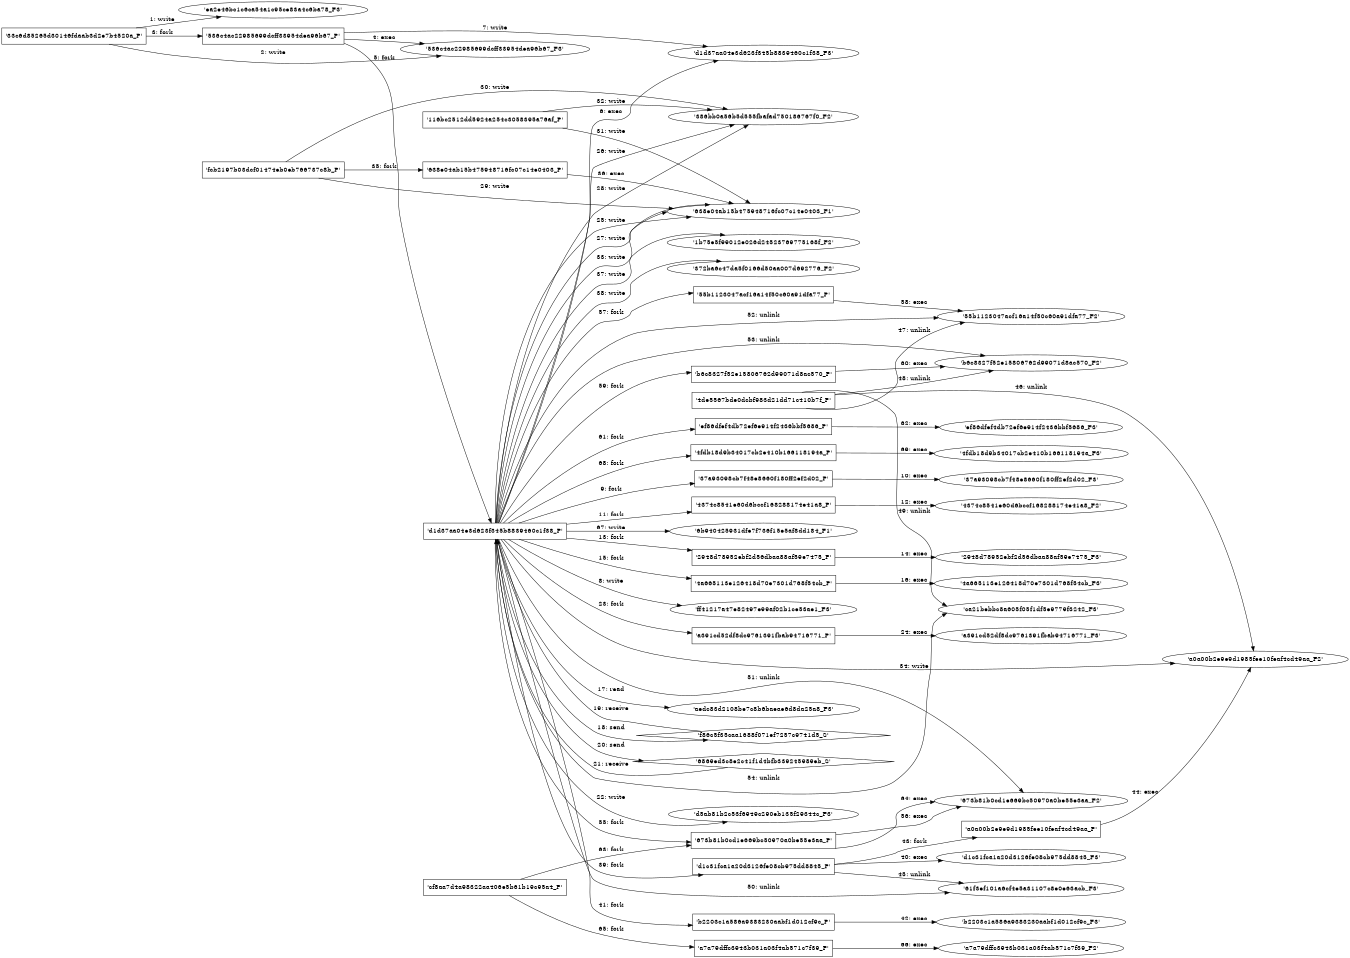 digraph "D:\Learning\Paper\apt\基于CTI的攻击预警\Dataset\攻击图\ASGfromALLCTI\Player 3 Has Entered the Game Say Hello to 'WannaCry'.dot" {
rankdir="LR"
size="9"
fixedsize="false"
splines="true"
nodesep=0.3
ranksep=0
fontsize=10
overlap="scalexy"
engine= "neato"
	"'ea2e46bc1c6ca54a1c95ce83a4c6ba78_F3'" [node_type=file shape=ellipse]
	"'33c6d85265d30146fdaab3d2e7b4520a_P'" [node_type=Process shape=box]
	"'33c6d85265d30146fdaab3d2e7b4520a_P'" -> "'ea2e46bc1c6ca54a1c95ce83a4c6ba78_F3'" [label="1: write"]
	"'536c4ac22985699dcff33954dea96b67_F3'" [node_type=file shape=ellipse]
	"'33c6d85265d30146fdaab3d2e7b4520a_P'" [node_type=Process shape=box]
	"'33c6d85265d30146fdaab3d2e7b4520a_P'" -> "'536c4ac22985699dcff33954dea96b67_F3'" [label="2: write"]
	"'33c6d85265d30146fdaab3d2e7b4520a_P'" [node_type=Process shape=box]
	"'536c4ac22985699dcff33954dea96b67_P'" [node_type=Process shape=box]
	"'33c6d85265d30146fdaab3d2e7b4520a_P'" -> "'536c4ac22985699dcff33954dea96b67_P'" [label="3: fork"]
	"'536c4ac22985699dcff33954dea96b67_P'" [node_type=Process shape=box]
	"'536c4ac22985699dcff33954dea96b67_F3'" [node_type=File shape=ellipse]
	"'536c4ac22985699dcff33954dea96b67_P'" -> "'536c4ac22985699dcff33954dea96b67_F3'" [label="4: exec"]
	"'536c4ac22985699dcff33954dea96b67_P'" [node_type=Process shape=box]
	"'d1d37aa04e3d623f345b8839460c1f38_P'" [node_type=Process shape=box]
	"'536c4ac22985699dcff33954dea96b67_P'" -> "'d1d37aa04e3d623f345b8839460c1f38_P'" [label="5: fork"]
	"'d1d37aa04e3d623f345b8839460c1f38_P'" [node_type=Process shape=box]
	"'d1d37aa04e3d623f345b8839460c1f38_F3'" [node_type=File shape=ellipse]
	"'d1d37aa04e3d623f345b8839460c1f38_P'" -> "'d1d37aa04e3d623f345b8839460c1f38_F3'" [label="6: exec"]
	"'d1d37aa04e3d623f345b8839460c1f38_F3'" [node_type=file shape=ellipse]
	"'536c4ac22985699dcff33954dea96b67_P'" [node_type=Process shape=box]
	"'536c4ac22985699dcff33954dea96b67_P'" -> "'d1d37aa04e3d623f345b8839460c1f38_F3'" [label="7: write"]
	"'ff41217a47e82497e99af02b1ce53ae1_F3'" [node_type=file shape=ellipse]
	"'d1d37aa04e3d623f345b8839460c1f38_P'" [node_type=Process shape=box]
	"'d1d37aa04e3d623f345b8839460c1f38_P'" -> "'ff41217a47e82497e99af02b1ce53ae1_F3'" [label="8: write"]
	"'d1d37aa04e3d623f345b8839460c1f38_P'" [node_type=Process shape=box]
	"'37a93098cb7f48e8660f180ff2ef2d02_P'" [node_type=Process shape=box]
	"'d1d37aa04e3d623f345b8839460c1f38_P'" -> "'37a93098cb7f48e8660f180ff2ef2d02_P'" [label="9: fork"]
	"'37a93098cb7f48e8660f180ff2ef2d02_P'" [node_type=Process shape=box]
	"'37a93098cb7f48e8660f180ff2ef2d02_F3'" [node_type=File shape=ellipse]
	"'37a93098cb7f48e8660f180ff2ef2d02_P'" -> "'37a93098cb7f48e8660f180ff2ef2d02_F3'" [label="10: exec"]
	"'d1d37aa04e3d623f345b8839460c1f38_P'" [node_type=Process shape=box]
	"'4374c8541e60d6bccf168288174e41a8_P'" [node_type=Process shape=box]
	"'d1d37aa04e3d623f345b8839460c1f38_P'" -> "'4374c8541e60d6bccf168288174e41a8_P'" [label="11: fork"]
	"'4374c8541e60d6bccf168288174e41a8_P'" [node_type=Process shape=box]
	"'4374c8541e60d6bccf168288174e41a8_F2'" [node_type=File shape=ellipse]
	"'4374c8541e60d6bccf168288174e41a8_P'" -> "'4374c8541e60d6bccf168288174e41a8_F2'" [label="12: exec"]
	"'d1d37aa04e3d623f345b8839460c1f38_P'" [node_type=Process shape=box]
	"'2948d78952ebf2d56dbaa88af59e7475_P'" [node_type=Process shape=box]
	"'d1d37aa04e3d623f345b8839460c1f38_P'" -> "'2948d78952ebf2d56dbaa88af59e7475_P'" [label="13: fork"]
	"'2948d78952ebf2d56dbaa88af59e7475_P'" [node_type=Process shape=box]
	"'2948d78952ebf2d56dbaa88af59e7475_F3'" [node_type=File shape=ellipse]
	"'2948d78952ebf2d56dbaa88af59e7475_P'" -> "'2948d78952ebf2d56dbaa88af59e7475_F3'" [label="14: exec"]
	"'d1d37aa04e3d623f345b8839460c1f38_P'" [node_type=Process shape=box]
	"'4a665113e126418d70e7301d768f54cb_P'" [node_type=Process shape=box]
	"'d1d37aa04e3d623f345b8839460c1f38_P'" -> "'4a665113e126418d70e7301d768f54cb_P'" [label="15: fork"]
	"'4a665113e126418d70e7301d768f54cb_P'" [node_type=Process shape=box]
	"'4a665113e126418d70e7301d768f54cb_F3'" [node_type=File shape=ellipse]
	"'4a665113e126418d70e7301d768f54cb_P'" -> "'4a665113e126418d70e7301d768f54cb_F3'" [label="16: exec"]
	"'aedc83d2108be7c8b6baeae6d8da25a8_F3'" [node_type=file shape=ellipse]
	"'d1d37aa04e3d623f345b8839460c1f38_P'" [node_type=Process shape=box]
	"'d1d37aa04e3d623f345b8839460c1f38_P'" -> "'aedc83d2108be7c8b6baeae6d8da25a8_F3'" [label="17: read"]
	"'f86c5f35caa1688f071ef7257c9741d5_S'" [node_type=Socket shape=diamond]
	"'d1d37aa04e3d623f345b8839460c1f38_P'" [node_type=Process shape=box]
	"'d1d37aa04e3d623f345b8839460c1f38_P'" -> "'f86c5f35caa1688f071ef7257c9741d5_S'" [label="18: send"]
	"'f86c5f35caa1688f071ef7257c9741d5_S'" -> "'d1d37aa04e3d623f345b8839460c1f38_P'" [label="19: receive"]
	"'6869ed3c8e2c41f1d4bfb339245989eb_S'" [node_type=Socket shape=diamond]
	"'d1d37aa04e3d623f345b8839460c1f38_P'" [node_type=Process shape=box]
	"'d1d37aa04e3d623f345b8839460c1f38_P'" -> "'6869ed3c8e2c41f1d4bfb339245989eb_S'" [label="20: send"]
	"'6869ed3c8e2c41f1d4bfb339245989eb_S'" -> "'d1d37aa04e3d623f345b8839460c1f38_P'" [label="21: receive"]
	"'d5ab81b2c53f6949c290eb135f29344c_F3'" [node_type=file shape=ellipse]
	"'d1d37aa04e3d623f345b8839460c1f38_P'" [node_type=Process shape=box]
	"'d1d37aa04e3d623f345b8839460c1f38_P'" -> "'d5ab81b2c53f6949c290eb135f29344c_F3'" [label="22: write"]
	"'d1d37aa04e3d623f345b8839460c1f38_P'" [node_type=Process shape=box]
	"'a391cd52df8dc9761391fbab94716771_P'" [node_type=Process shape=box]
	"'d1d37aa04e3d623f345b8839460c1f38_P'" -> "'a391cd52df8dc9761391fbab94716771_P'" [label="23: fork"]
	"'a391cd52df8dc9761391fbab94716771_P'" [node_type=Process shape=box]
	"'a391cd52df8dc9761391fbab94716771_F3'" [node_type=File shape=ellipse]
	"'a391cd52df8dc9761391fbab94716771_P'" -> "'a391cd52df8dc9761391fbab94716771_F3'" [label="24: exec"]
	"'638e04ab15b475948716fc07c14e0403_F1'" [node_type=file shape=ellipse]
	"'d1d37aa04e3d623f345b8839460c1f38_P'" [node_type=Process shape=box]
	"'d1d37aa04e3d623f345b8839460c1f38_P'" -> "'638e04ab15b475948716fc07c14e0403_F1'" [label="25: write"]
	"'386bb0a56b5d555fbafad750186767f0_F2'" [node_type=file shape=ellipse]
	"'d1d37aa04e3d623f345b8839460c1f38_P'" [node_type=Process shape=box]
	"'d1d37aa04e3d623f345b8839460c1f38_P'" -> "'386bb0a56b5d555fbafad750186767f0_F2'" [label="26: write"]
	"'638e04ab15b475948716fc07c14e0403_F1'" [node_type=file shape=ellipse]
	"'d1d37aa04e3d623f345b8839460c1f38_P'" [node_type=Process shape=box]
	"'d1d37aa04e3d623f345b8839460c1f38_P'" -> "'638e04ab15b475948716fc07c14e0403_F1'" [label="27: write"]
	"'386bb0a56b5d555fbafad750186767f0_F2'" [node_type=file shape=ellipse]
	"'d1d37aa04e3d623f345b8839460c1f38_P'" [node_type=Process shape=box]
	"'d1d37aa04e3d623f345b8839460c1f38_P'" -> "'386bb0a56b5d555fbafad750186767f0_F2'" [label="28: write"]
	"'638e04ab15b475948716fc07c14e0403_F1'" [node_type=file shape=ellipse]
	"'fcb2197b03dcf01474eb0eb766737c8b_P'" [node_type=Process shape=box]
	"'fcb2197b03dcf01474eb0eb766737c8b_P'" -> "'638e04ab15b475948716fc07c14e0403_F1'" [label="29: write"]
	"'386bb0a56b5d555fbafad750186767f0_F2'" [node_type=file shape=ellipse]
	"'fcb2197b03dcf01474eb0eb766737c8b_P'" [node_type=Process shape=box]
	"'fcb2197b03dcf01474eb0eb766737c8b_P'" -> "'386bb0a56b5d555fbafad750186767f0_F2'" [label="30: write"]
	"'638e04ab15b475948716fc07c14e0403_F1'" [node_type=file shape=ellipse]
	"'116bc2512dd5924a254c3058395a76af_P'" [node_type=Process shape=box]
	"'116bc2512dd5924a254c3058395a76af_P'" -> "'638e04ab15b475948716fc07c14e0403_F1'" [label="31: write"]
	"'386bb0a56b5d555fbafad750186767f0_F2'" [node_type=file shape=ellipse]
	"'116bc2512dd5924a254c3058395a76af_P'" [node_type=Process shape=box]
	"'116bc2512dd5924a254c3058395a76af_P'" -> "'386bb0a56b5d555fbafad750186767f0_F2'" [label="32: write"]
	"'638e04ab15b475948716fc07c14e0403_F1'" [node_type=file shape=ellipse]
	"'d1d37aa04e3d623f345b8839460c1f38_P'" [node_type=Process shape=box]
	"'d1d37aa04e3d623f345b8839460c1f38_P'" -> "'638e04ab15b475948716fc07c14e0403_F1'" [label="33: write"]
	"'a0a00b2e9e9d1985fee10feaf4cd49aa_F2'" [node_type=file shape=ellipse]
	"'d1d37aa04e3d623f345b8839460c1f38_P'" [node_type=Process shape=box]
	"'d1d37aa04e3d623f345b8839460c1f38_P'" -> "'a0a00b2e9e9d1985fee10feaf4cd49aa_F2'" [label="34: write"]
	"'fcb2197b03dcf01474eb0eb766737c8b_P'" [node_type=Process shape=box]
	"'638e04ab15b475948716fc07c14e0403_P'" [node_type=Process shape=box]
	"'fcb2197b03dcf01474eb0eb766737c8b_P'" -> "'638e04ab15b475948716fc07c14e0403_P'" [label="35: fork"]
	"'638e04ab15b475948716fc07c14e0403_P'" [node_type=Process shape=box]
	"'638e04ab15b475948716fc07c14e0403_F1'" [node_type=File shape=ellipse]
	"'638e04ab15b475948716fc07c14e0403_P'" -> "'638e04ab15b475948716fc07c14e0403_F1'" [label="36: exec"]
	"'1b75e5f99012e026d24523769775168f_F2'" [node_type=file shape=ellipse]
	"'d1d37aa04e3d623f345b8839460c1f38_P'" [node_type=Process shape=box]
	"'d1d37aa04e3d623f345b8839460c1f38_P'" -> "'1b75e5f99012e026d24523769775168f_F2'" [label="37: write"]
	"'372ba6c47da5f0166d50aa007d692776_F2'" [node_type=file shape=ellipse]
	"'d1d37aa04e3d623f345b8839460c1f38_P'" [node_type=Process shape=box]
	"'d1d37aa04e3d623f345b8839460c1f38_P'" -> "'372ba6c47da5f0166d50aa007d692776_F2'" [label="38: write"]
	"'d1d37aa04e3d623f345b8839460c1f38_P'" [node_type=Process shape=box]
	"'d1c31fca1a20d3126fe08cb975dd8845_P'" [node_type=Process shape=box]
	"'d1d37aa04e3d623f345b8839460c1f38_P'" -> "'d1c31fca1a20d3126fe08cb975dd8845_P'" [label="39: fork"]
	"'d1c31fca1a20d3126fe08cb975dd8845_P'" [node_type=Process shape=box]
	"'d1c31fca1a20d3126fe08cb975dd8845_F3'" [node_type=File shape=ellipse]
	"'d1c31fca1a20d3126fe08cb975dd8845_P'" -> "'d1c31fca1a20d3126fe08cb975dd8845_F3'" [label="40: exec"]
	"'d1d37aa04e3d623f345b8839460c1f38_P'" [node_type=Process shape=box]
	"'b2203c1a586a9383230aabf1d012cf9c_P'" [node_type=Process shape=box]
	"'d1d37aa04e3d623f345b8839460c1f38_P'" -> "'b2203c1a586a9383230aabf1d012cf9c_P'" [label="41: fork"]
	"'b2203c1a586a9383230aabf1d012cf9c_P'" [node_type=Process shape=box]
	"'b2203c1a586a9383230aabf1d012cf9c_F3'" [node_type=File shape=ellipse]
	"'b2203c1a586a9383230aabf1d012cf9c_P'" -> "'b2203c1a586a9383230aabf1d012cf9c_F3'" [label="42: exec"]
	"'d1c31fca1a20d3126fe08cb975dd8845_P'" [node_type=Process shape=box]
	"'a0a00b2e9e9d1985fee10feaf4cd49aa_P'" [node_type=Process shape=box]
	"'d1c31fca1a20d3126fe08cb975dd8845_P'" -> "'a0a00b2e9e9d1985fee10feaf4cd49aa_P'" [label="43: fork"]
	"'a0a00b2e9e9d1985fee10feaf4cd49aa_P'" [node_type=Process shape=box]
	"'a0a00b2e9e9d1985fee10feaf4cd49aa_F2'" [node_type=File shape=ellipse]
	"'a0a00b2e9e9d1985fee10feaf4cd49aa_P'" -> "'a0a00b2e9e9d1985fee10feaf4cd49aa_F2'" [label="44: exec"]
	"'61f3ef101a6cf4e5a31107c8e0e63acb_F3'" [node_type=file shape=ellipse]
	"'d1c31fca1a20d3126fe08cb975dd8845_P'" [node_type=Process shape=box]
	"'d1c31fca1a20d3126fe08cb975dd8845_P'" -> "'61f3ef101a6cf4e5a31107c8e0e63acb_F3'" [label="45: unlink"]
	"'a0a00b2e9e9d1985fee10feaf4cd49aa_F2'" [node_type=file shape=ellipse]
	"'4de5567bde0dcbf983d21dd71c410b7f_P'" [node_type=Process shape=box]
	"'4de5567bde0dcbf983d21dd71c410b7f_P'" -> "'a0a00b2e9e9d1985fee10feaf4cd49aa_F2'" [label="46: unlink"]
	"'55b1123047acf16a14f50c60a91dfa77_F2'" [node_type=file shape=ellipse]
	"'4de5567bde0dcbf983d21dd71c410b7f_P'" [node_type=Process shape=box]
	"'4de5567bde0dcbf983d21dd71c410b7f_P'" -> "'55b1123047acf16a14f50c60a91dfa77_F2'" [label="47: unlink"]
	"'b6c8327f52e15806762d99071d8ac570_F2'" [node_type=file shape=ellipse]
	"'4de5567bde0dcbf983d21dd71c410b7f_P'" [node_type=Process shape=box]
	"'4de5567bde0dcbf983d21dd71c410b7f_P'" -> "'b6c8327f52e15806762d99071d8ac570_F2'" [label="48: unlink"]
	"'ca21bebbc8a605f05f1df5e9779f3242_F3'" [node_type=file shape=ellipse]
	"'4de5567bde0dcbf983d21dd71c410b7f_P'" [node_type=Process shape=box]
	"'4de5567bde0dcbf983d21dd71c410b7f_P'" -> "'ca21bebbc8a605f05f1df5e9779f3242_F3'" [label="49: unlink"]
	"'61f3ef101a6cf4e5a31107c8e0e63acb_F3'" [node_type=file shape=ellipse]
	"'d1d37aa04e3d623f345b8839460c1f38_P'" [node_type=Process shape=box]
	"'d1d37aa04e3d623f345b8839460c1f38_P'" -> "'61f3ef101a6cf4e5a31107c8e0e63acb_F3'" [label="50: unlink"]
	"'673b81b0cd1e669bc50970a0be55e3aa_F2'" [node_type=file shape=ellipse]
	"'d1d37aa04e3d623f345b8839460c1f38_P'" [node_type=Process shape=box]
	"'d1d37aa04e3d623f345b8839460c1f38_P'" -> "'673b81b0cd1e669bc50970a0be55e3aa_F2'" [label="51: unlink"]
	"'55b1123047acf16a14f50c60a91dfa77_F2'" [node_type=file shape=ellipse]
	"'d1d37aa04e3d623f345b8839460c1f38_P'" [node_type=Process shape=box]
	"'d1d37aa04e3d623f345b8839460c1f38_P'" -> "'55b1123047acf16a14f50c60a91dfa77_F2'" [label="52: unlink"]
	"'b6c8327f52e15806762d99071d8ac570_F2'" [node_type=file shape=ellipse]
	"'d1d37aa04e3d623f345b8839460c1f38_P'" [node_type=Process shape=box]
	"'d1d37aa04e3d623f345b8839460c1f38_P'" -> "'b6c8327f52e15806762d99071d8ac570_F2'" [label="53: unlink"]
	"'ca21bebbc8a605f05f1df5e9779f3242_F3'" [node_type=file shape=ellipse]
	"'d1d37aa04e3d623f345b8839460c1f38_P'" [node_type=Process shape=box]
	"'d1d37aa04e3d623f345b8839460c1f38_P'" -> "'ca21bebbc8a605f05f1df5e9779f3242_F3'" [label="54: unlink"]
	"'d1d37aa04e3d623f345b8839460c1f38_P'" [node_type=Process shape=box]
	"'673b81b0cd1e669bc50970a0be55e3aa_P'" [node_type=Process shape=box]
	"'d1d37aa04e3d623f345b8839460c1f38_P'" -> "'673b81b0cd1e669bc50970a0be55e3aa_P'" [label="55: fork"]
	"'673b81b0cd1e669bc50970a0be55e3aa_P'" [node_type=Process shape=box]
	"'673b81b0cd1e669bc50970a0be55e3aa_F2'" [node_type=File shape=ellipse]
	"'673b81b0cd1e669bc50970a0be55e3aa_P'" -> "'673b81b0cd1e669bc50970a0be55e3aa_F2'" [label="56: exec"]
	"'d1d37aa04e3d623f345b8839460c1f38_P'" [node_type=Process shape=box]
	"'55b1123047acf16a14f50c60a91dfa77_P'" [node_type=Process shape=box]
	"'d1d37aa04e3d623f345b8839460c1f38_P'" -> "'55b1123047acf16a14f50c60a91dfa77_P'" [label="57: fork"]
	"'55b1123047acf16a14f50c60a91dfa77_P'" [node_type=Process shape=box]
	"'55b1123047acf16a14f50c60a91dfa77_F2'" [node_type=File shape=ellipse]
	"'55b1123047acf16a14f50c60a91dfa77_P'" -> "'55b1123047acf16a14f50c60a91dfa77_F2'" [label="58: exec"]
	"'d1d37aa04e3d623f345b8839460c1f38_P'" [node_type=Process shape=box]
	"'b6c8327f52e15806762d99071d8ac570_P'" [node_type=Process shape=box]
	"'d1d37aa04e3d623f345b8839460c1f38_P'" -> "'b6c8327f52e15806762d99071d8ac570_P'" [label="59: fork"]
	"'b6c8327f52e15806762d99071d8ac570_P'" [node_type=Process shape=box]
	"'b6c8327f52e15806762d99071d8ac570_F2'" [node_type=File shape=ellipse]
	"'b6c8327f52e15806762d99071d8ac570_P'" -> "'b6c8327f52e15806762d99071d8ac570_F2'" [label="60: exec"]
	"'d1d37aa04e3d623f345b8839460c1f38_P'" [node_type=Process shape=box]
	"'ef86dfef4db72ef6e914f2436bbf5686_P'" [node_type=Process shape=box]
	"'d1d37aa04e3d623f345b8839460c1f38_P'" -> "'ef86dfef4db72ef6e914f2436bbf5686_P'" [label="61: fork"]
	"'ef86dfef4db72ef6e914f2436bbf5686_P'" [node_type=Process shape=box]
	"'ef86dfef4db72ef6e914f2436bbf5686_F3'" [node_type=File shape=ellipse]
	"'ef86dfef4db72ef6e914f2436bbf5686_P'" -> "'ef86dfef4db72ef6e914f2436bbf5686_F3'" [label="62: exec"]
	"'cf8aa7d4a98322aa406e5b61b19c95a4_P'" [node_type=Process shape=box]
	"'673b81b0cd1e669bc50970a0be55e3aa_P'" [node_type=Process shape=box]
	"'cf8aa7d4a98322aa406e5b61b19c95a4_P'" -> "'673b81b0cd1e669bc50970a0be55e3aa_P'" [label="63: fork"]
	"'673b81b0cd1e669bc50970a0be55e3aa_P'" [node_type=Process shape=box]
	"'673b81b0cd1e669bc50970a0be55e3aa_F2'" [node_type=File shape=ellipse]
	"'673b81b0cd1e669bc50970a0be55e3aa_P'" -> "'673b81b0cd1e669bc50970a0be55e3aa_F2'" [label="64: exec"]
	"'cf8aa7d4a98322aa406e5b61b19c95a4_P'" [node_type=Process shape=box]
	"'a7a79dffc3943b031a03f4ab571c7f39_P'" [node_type=Process shape=box]
	"'cf8aa7d4a98322aa406e5b61b19c95a4_P'" -> "'a7a79dffc3943b031a03f4ab571c7f39_P'" [label="65: fork"]
	"'a7a79dffc3943b031a03f4ab571c7f39_P'" [node_type=Process shape=box]
	"'a7a79dffc3943b031a03f4ab571c7f39_F2'" [node_type=File shape=ellipse]
	"'a7a79dffc3943b031a03f4ab571c7f39_P'" -> "'a7a79dffc3943b031a03f4ab571c7f39_F2'" [label="66: exec"]
	"'6b940425931dfe7f736f15e5af8dd184_F1'" [node_type=file shape=ellipse]
	"'d1d37aa04e3d623f345b8839460c1f38_P'" [node_type=Process shape=box]
	"'d1d37aa04e3d623f345b8839460c1f38_P'" -> "'6b940425931dfe7f736f15e5af8dd184_F1'" [label="67: write"]
	"'d1d37aa04e3d623f345b8839460c1f38_P'" [node_type=Process shape=box]
	"'4fdb18d9b34017cb2e410b166118194a_P'" [node_type=Process shape=box]
	"'d1d37aa04e3d623f345b8839460c1f38_P'" -> "'4fdb18d9b34017cb2e410b166118194a_P'" [label="68: fork"]
	"'4fdb18d9b34017cb2e410b166118194a_P'" [node_type=Process shape=box]
	"'4fdb18d9b34017cb2e410b166118194a_F3'" [node_type=File shape=ellipse]
	"'4fdb18d9b34017cb2e410b166118194a_P'" -> "'4fdb18d9b34017cb2e410b166118194a_F3'" [label="69: exec"]
}
